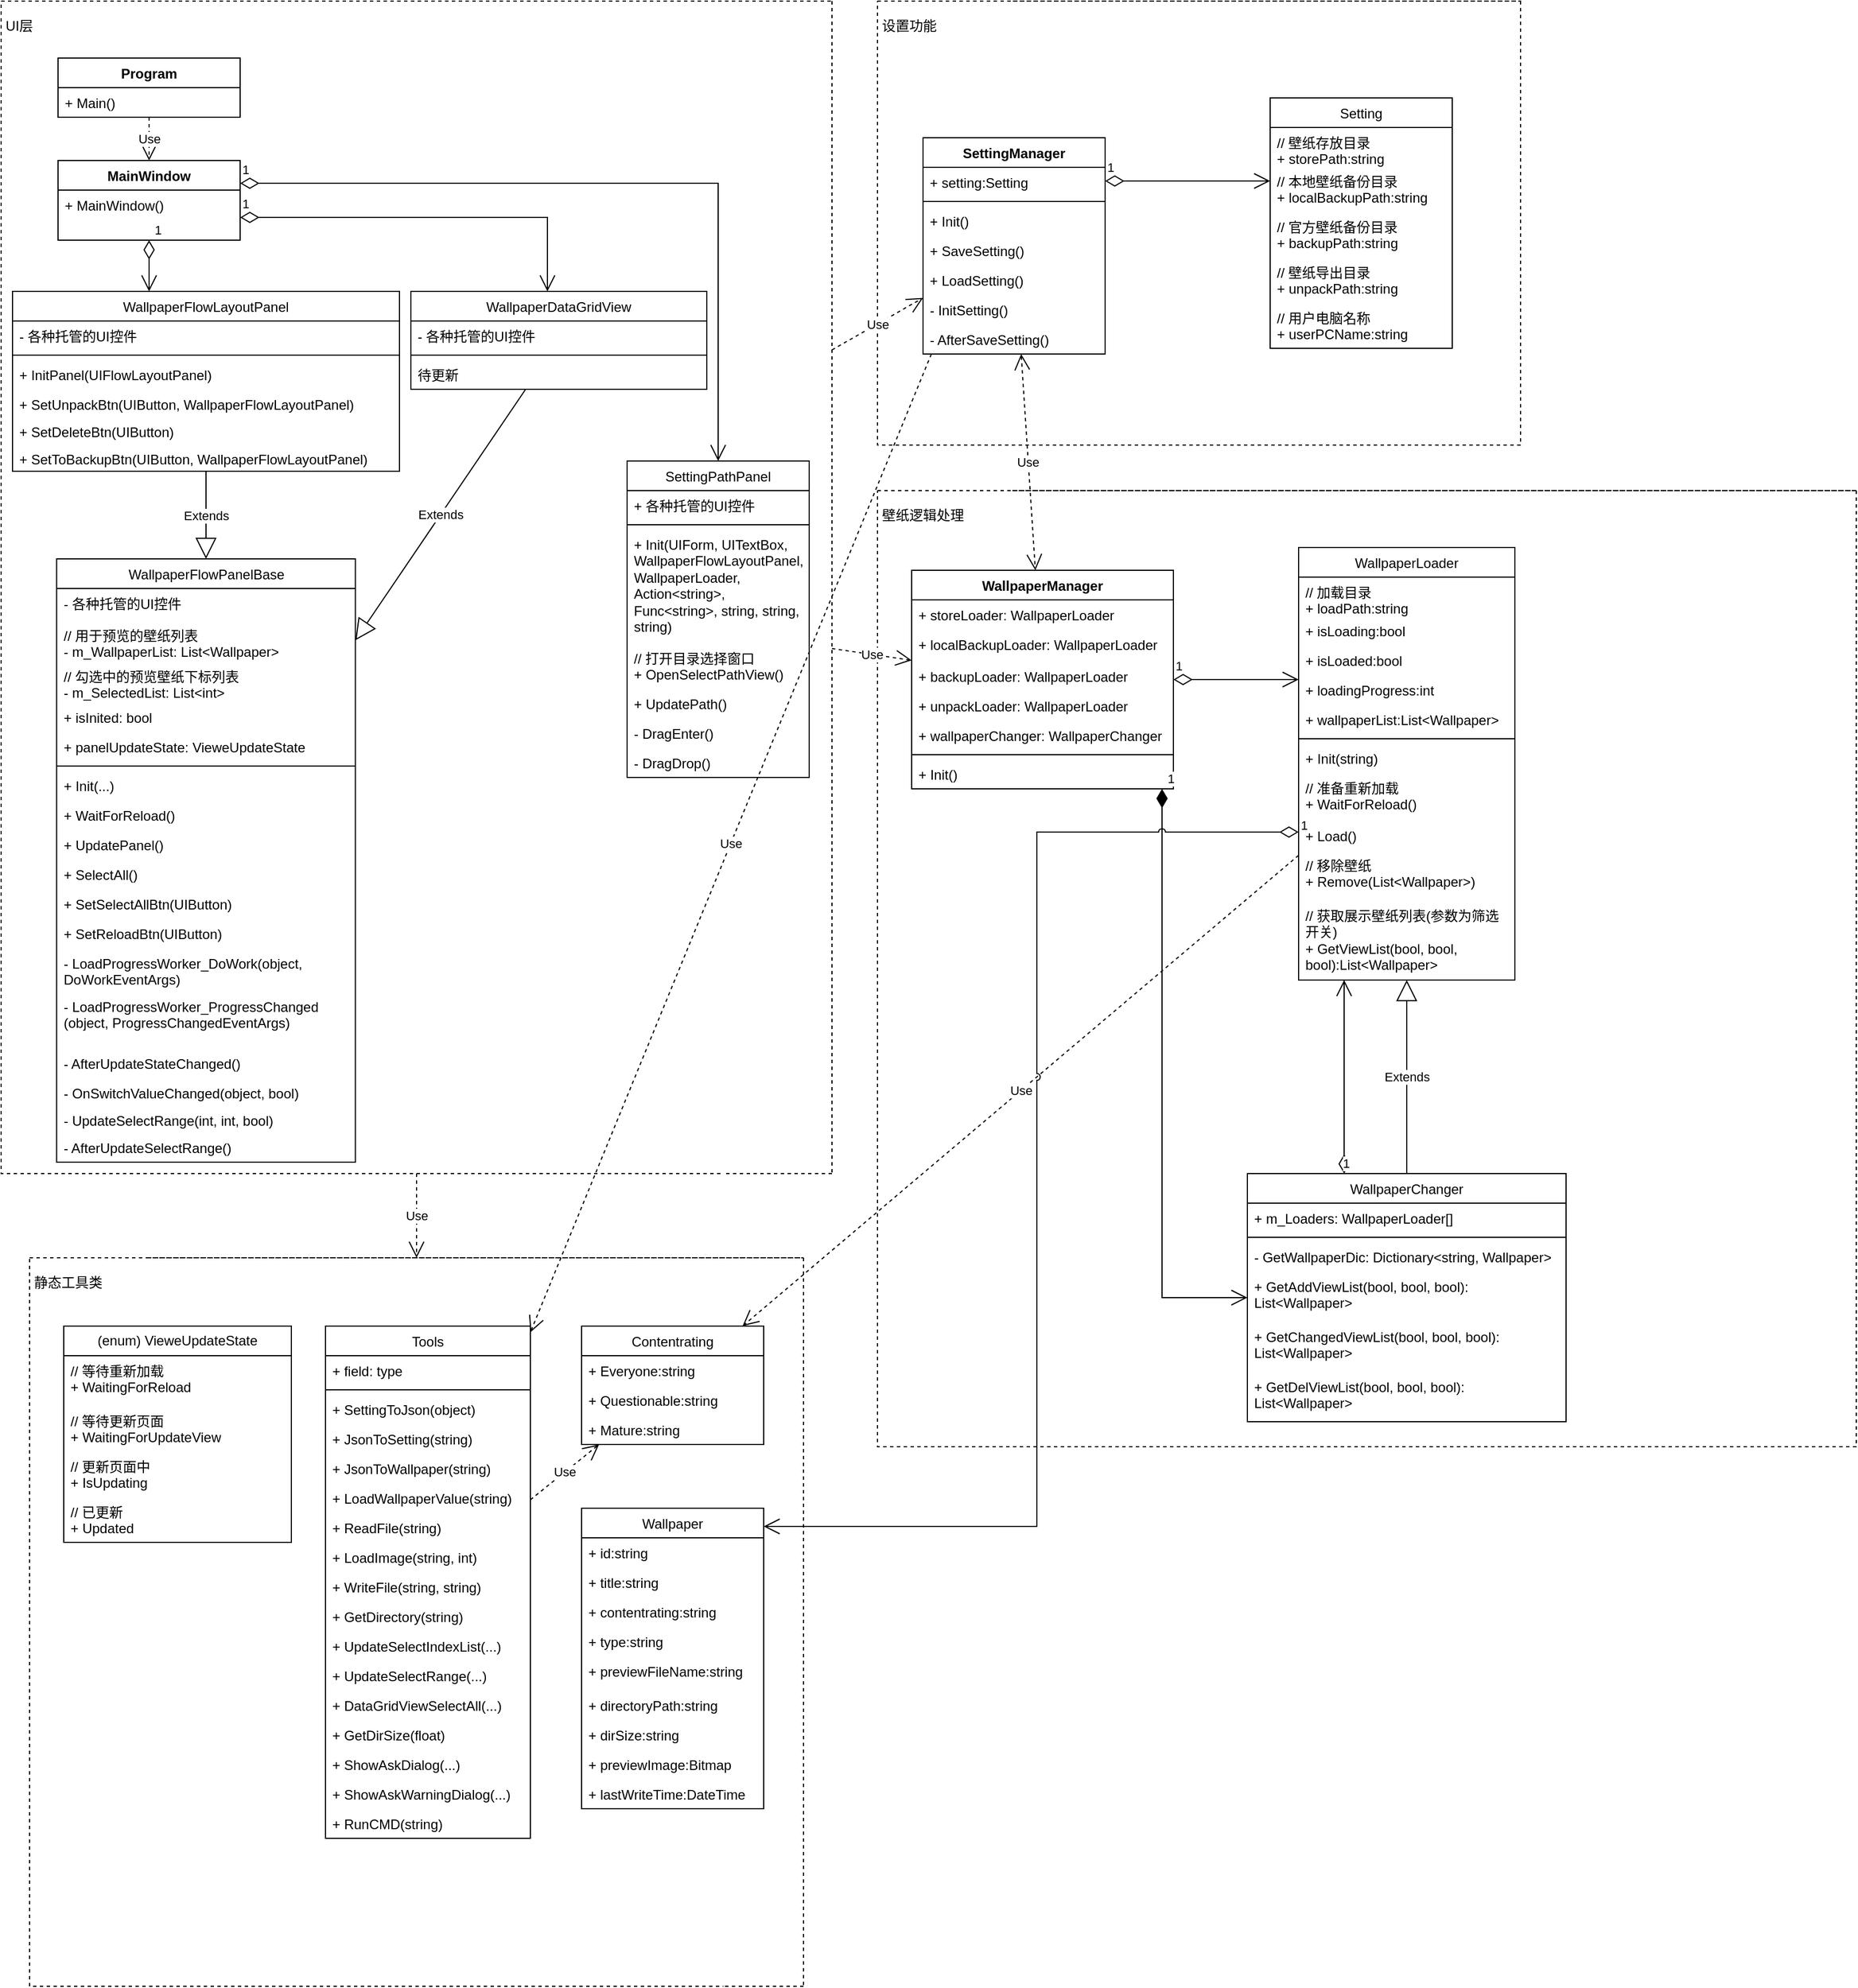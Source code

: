 <mxfile version="23.1.5" type="device">
  <diagram id="C5RBs43oDa-KdzZeNtuy" name="Page-1">
    <mxGraphModel dx="1434" dy="844" grid="1" gridSize="10" guides="1" tooltips="1" connect="1" arrows="1" fold="1" page="1" pageScale="1" pageWidth="827" pageHeight="1169" math="0" shadow="0">
      <root>
        <mxCell id="WIyWlLk6GJQsqaUBKTNV-0" />
        <mxCell id="WIyWlLk6GJQsqaUBKTNV-1" parent="WIyWlLk6GJQsqaUBKTNV-0" />
        <mxCell id="8hWymS6KVQaurY-RgzPZ-32" value="" style="group" parent="WIyWlLk6GJQsqaUBKTNV-1" vertex="1" connectable="0">
          <mxGeometry x="35" y="1114" width="680" height="640" as="geometry" />
        </mxCell>
        <mxCell id="8hWymS6KVQaurY-RgzPZ-31" value="静态工具类" style="verticalAlign=top;align=left;spacingTop=8;spacingLeft=2;spacingRight=12;shape=cube;size=0;direction=south;fontStyle=0;html=1;whiteSpace=wrap;dashed=1;" parent="8hWymS6KVQaurY-RgzPZ-32" vertex="1">
          <mxGeometry width="680" height="640" as="geometry" />
        </mxCell>
        <mxCell id="Bk6qHILm4hEyCHsgAZPW-30" value="&lt;span style=&quot;font-weight: normal;&quot;&gt;Tools&lt;/span&gt;" style="swimlane;fontStyle=1;align=center;verticalAlign=top;childLayout=stackLayout;horizontal=1;startSize=26;horizontalStack=0;resizeParent=1;resizeParentMax=0;resizeLast=0;collapsible=1;marginBottom=0;whiteSpace=wrap;html=1;" parent="8hWymS6KVQaurY-RgzPZ-32" vertex="1">
          <mxGeometry x="260" y="60" width="180" height="450" as="geometry" />
        </mxCell>
        <mxCell id="Bk6qHILm4hEyCHsgAZPW-31" value="+ field: type" style="text;strokeColor=none;fillColor=none;align=left;verticalAlign=top;spacingLeft=4;spacingRight=4;overflow=hidden;rotatable=0;points=[[0,0.5],[1,0.5]];portConstraint=eastwest;whiteSpace=wrap;html=1;" parent="Bk6qHILm4hEyCHsgAZPW-30" vertex="1">
          <mxGeometry y="26" width="180" height="26" as="geometry" />
        </mxCell>
        <mxCell id="Bk6qHILm4hEyCHsgAZPW-32" value="" style="line;strokeWidth=1;fillColor=none;align=left;verticalAlign=middle;spacingTop=-1;spacingLeft=3;spacingRight=3;rotatable=0;labelPosition=right;points=[];portConstraint=eastwest;strokeColor=inherit;" parent="Bk6qHILm4hEyCHsgAZPW-30" vertex="1">
          <mxGeometry y="52" width="180" height="8" as="geometry" />
        </mxCell>
        <mxCell id="Bk6qHILm4hEyCHsgAZPW-33" value="+&amp;nbsp;SettingToJson(object)" style="text;strokeColor=none;fillColor=none;align=left;verticalAlign=top;spacingLeft=4;spacingRight=4;overflow=hidden;rotatable=0;points=[[0,0.5],[1,0.5]];portConstraint=eastwest;whiteSpace=wrap;html=1;" parent="Bk6qHILm4hEyCHsgAZPW-30" vertex="1">
          <mxGeometry y="60" width="180" height="26" as="geometry" />
        </mxCell>
        <mxCell id="8hWymS6KVQaurY-RgzPZ-62" value="+&amp;nbsp;JsonToSetting(string)" style="text;strokeColor=none;fillColor=none;align=left;verticalAlign=top;spacingLeft=4;spacingRight=4;overflow=hidden;rotatable=0;points=[[0,0.5],[1,0.5]];portConstraint=eastwest;whiteSpace=wrap;html=1;" parent="Bk6qHILm4hEyCHsgAZPW-30" vertex="1">
          <mxGeometry y="86" width="180" height="26" as="geometry" />
        </mxCell>
        <mxCell id="8hWymS6KVQaurY-RgzPZ-63" value="+&amp;nbsp;JsonToWallpaper(string)" style="text;strokeColor=none;fillColor=none;align=left;verticalAlign=top;spacingLeft=4;spacingRight=4;overflow=hidden;rotatable=0;points=[[0,0.5],[1,0.5]];portConstraint=eastwest;whiteSpace=wrap;html=1;" parent="Bk6qHILm4hEyCHsgAZPW-30" vertex="1">
          <mxGeometry y="112" width="180" height="26" as="geometry" />
        </mxCell>
        <mxCell id="8hWymS6KVQaurY-RgzPZ-64" value="+&amp;nbsp;LoadWallpaperValue(string)" style="text;strokeColor=none;fillColor=none;align=left;verticalAlign=top;spacingLeft=4;spacingRight=4;overflow=hidden;rotatable=0;points=[[0,0.5],[1,0.5]];portConstraint=eastwest;whiteSpace=wrap;html=1;" parent="Bk6qHILm4hEyCHsgAZPW-30" vertex="1">
          <mxGeometry y="138" width="180" height="26" as="geometry" />
        </mxCell>
        <mxCell id="8hWymS6KVQaurY-RgzPZ-65" value="+&amp;nbsp;ReadFile(string)" style="text;strokeColor=none;fillColor=none;align=left;verticalAlign=top;spacingLeft=4;spacingRight=4;overflow=hidden;rotatable=0;points=[[0,0.5],[1,0.5]];portConstraint=eastwest;whiteSpace=wrap;html=1;" parent="Bk6qHILm4hEyCHsgAZPW-30" vertex="1">
          <mxGeometry y="164" width="180" height="26" as="geometry" />
        </mxCell>
        <mxCell id="8hWymS6KVQaurY-RgzPZ-66" value="+&amp;nbsp;LoadImage(string, int)" style="text;strokeColor=none;fillColor=none;align=left;verticalAlign=top;spacingLeft=4;spacingRight=4;overflow=hidden;rotatable=0;points=[[0,0.5],[1,0.5]];portConstraint=eastwest;whiteSpace=wrap;html=1;" parent="Bk6qHILm4hEyCHsgAZPW-30" vertex="1">
          <mxGeometry y="190" width="180" height="26" as="geometry" />
        </mxCell>
        <mxCell id="8hWymS6KVQaurY-RgzPZ-67" value="+&amp;nbsp;WriteFile(string, string)" style="text;strokeColor=none;fillColor=none;align=left;verticalAlign=top;spacingLeft=4;spacingRight=4;overflow=hidden;rotatable=0;points=[[0,0.5],[1,0.5]];portConstraint=eastwest;whiteSpace=wrap;html=1;" parent="Bk6qHILm4hEyCHsgAZPW-30" vertex="1">
          <mxGeometry y="216" width="180" height="26" as="geometry" />
        </mxCell>
        <mxCell id="8hWymS6KVQaurY-RgzPZ-68" value="+&amp;nbsp;GetDirectory(string)" style="text;strokeColor=none;fillColor=none;align=left;verticalAlign=top;spacingLeft=4;spacingRight=4;overflow=hidden;rotatable=0;points=[[0,0.5],[1,0.5]];portConstraint=eastwest;whiteSpace=wrap;html=1;" parent="Bk6qHILm4hEyCHsgAZPW-30" vertex="1">
          <mxGeometry y="242" width="180" height="26" as="geometry" />
        </mxCell>
        <mxCell id="8hWymS6KVQaurY-RgzPZ-69" value="+&amp;nbsp;UpdateSelectIndexList(...)" style="text;strokeColor=none;fillColor=none;align=left;verticalAlign=top;spacingLeft=4;spacingRight=4;overflow=hidden;rotatable=0;points=[[0,0.5],[1,0.5]];portConstraint=eastwest;whiteSpace=wrap;html=1;" parent="Bk6qHILm4hEyCHsgAZPW-30" vertex="1">
          <mxGeometry y="268" width="180" height="26" as="geometry" />
        </mxCell>
        <mxCell id="8hWymS6KVQaurY-RgzPZ-70" value="+&amp;nbsp;UpdateSelectRange(...)" style="text;strokeColor=none;fillColor=none;align=left;verticalAlign=top;spacingLeft=4;spacingRight=4;overflow=hidden;rotatable=0;points=[[0,0.5],[1,0.5]];portConstraint=eastwest;whiteSpace=wrap;html=1;" parent="Bk6qHILm4hEyCHsgAZPW-30" vertex="1">
          <mxGeometry y="294" width="180" height="26" as="geometry" />
        </mxCell>
        <mxCell id="8hWymS6KVQaurY-RgzPZ-71" value="+&amp;nbsp;DataGridViewSelectAll(...)" style="text;strokeColor=none;fillColor=none;align=left;verticalAlign=top;spacingLeft=4;spacingRight=4;overflow=hidden;rotatable=0;points=[[0,0.5],[1,0.5]];portConstraint=eastwest;whiteSpace=wrap;html=1;" parent="Bk6qHILm4hEyCHsgAZPW-30" vertex="1">
          <mxGeometry y="320" width="180" height="26" as="geometry" />
        </mxCell>
        <mxCell id="8hWymS6KVQaurY-RgzPZ-72" value="+&amp;nbsp;GetDirSize(float)" style="text;strokeColor=none;fillColor=none;align=left;verticalAlign=top;spacingLeft=4;spacingRight=4;overflow=hidden;rotatable=0;points=[[0,0.5],[1,0.5]];portConstraint=eastwest;whiteSpace=wrap;html=1;" parent="Bk6qHILm4hEyCHsgAZPW-30" vertex="1">
          <mxGeometry y="346" width="180" height="26" as="geometry" />
        </mxCell>
        <mxCell id="8hWymS6KVQaurY-RgzPZ-73" value="+&amp;nbsp;ShowAskDialog(...)" style="text;strokeColor=none;fillColor=none;align=left;verticalAlign=top;spacingLeft=4;spacingRight=4;overflow=hidden;rotatable=0;points=[[0,0.5],[1,0.5]];portConstraint=eastwest;whiteSpace=wrap;html=1;" parent="Bk6qHILm4hEyCHsgAZPW-30" vertex="1">
          <mxGeometry y="372" width="180" height="26" as="geometry" />
        </mxCell>
        <mxCell id="8hWymS6KVQaurY-RgzPZ-74" value="+&amp;nbsp;ShowAskWarningDialog(...)" style="text;strokeColor=none;fillColor=none;align=left;verticalAlign=top;spacingLeft=4;spacingRight=4;overflow=hidden;rotatable=0;points=[[0,0.5],[1,0.5]];portConstraint=eastwest;whiteSpace=wrap;html=1;" parent="Bk6qHILm4hEyCHsgAZPW-30" vertex="1">
          <mxGeometry y="398" width="180" height="26" as="geometry" />
        </mxCell>
        <mxCell id="8hWymS6KVQaurY-RgzPZ-75" value="+&amp;nbsp;RunCMD(string)" style="text;strokeColor=none;fillColor=none;align=left;verticalAlign=top;spacingLeft=4;spacingRight=4;overflow=hidden;rotatable=0;points=[[0,0.5],[1,0.5]];portConstraint=eastwest;whiteSpace=wrap;html=1;" parent="Bk6qHILm4hEyCHsgAZPW-30" vertex="1">
          <mxGeometry y="424" width="180" height="26" as="geometry" />
        </mxCell>
        <mxCell id="Bk6qHILm4hEyCHsgAZPW-45" value="&lt;span style=&quot;font-weight: normal;&quot;&gt;Contentrating&lt;/span&gt;" style="swimlane;fontStyle=1;align=center;verticalAlign=top;childLayout=stackLayout;horizontal=1;startSize=26;horizontalStack=0;resizeParent=1;resizeParentMax=0;resizeLast=0;collapsible=1;marginBottom=0;whiteSpace=wrap;html=1;" parent="8hWymS6KVQaurY-RgzPZ-32" vertex="1">
          <mxGeometry x="485" y="60" width="160" height="104" as="geometry" />
        </mxCell>
        <mxCell id="Bk6qHILm4hEyCHsgAZPW-46" value="+&amp;nbsp;Everyone:string" style="text;strokeColor=none;fillColor=none;align=left;verticalAlign=top;spacingLeft=4;spacingRight=4;overflow=hidden;rotatable=0;points=[[0,0.5],[1,0.5]];portConstraint=eastwest;whiteSpace=wrap;html=1;" parent="Bk6qHILm4hEyCHsgAZPW-45" vertex="1">
          <mxGeometry y="26" width="160" height="26" as="geometry" />
        </mxCell>
        <mxCell id="Bk6qHILm4hEyCHsgAZPW-48" value="+&amp;nbsp;Questionable:string" style="text;strokeColor=none;fillColor=none;align=left;verticalAlign=top;spacingLeft=4;spacingRight=4;overflow=hidden;rotatable=0;points=[[0,0.5],[1,0.5]];portConstraint=eastwest;whiteSpace=wrap;html=1;" parent="Bk6qHILm4hEyCHsgAZPW-45" vertex="1">
          <mxGeometry y="52" width="160" height="26" as="geometry" />
        </mxCell>
        <mxCell id="Bk6qHILm4hEyCHsgAZPW-49" value="+&amp;nbsp;Mature:string" style="text;strokeColor=none;fillColor=none;align=left;verticalAlign=top;spacingLeft=4;spacingRight=4;overflow=hidden;rotatable=0;points=[[0,0.5],[1,0.5]];portConstraint=eastwest;whiteSpace=wrap;html=1;" parent="Bk6qHILm4hEyCHsgAZPW-45" vertex="1">
          <mxGeometry y="78" width="160" height="26" as="geometry" />
        </mxCell>
        <mxCell id="8hWymS6KVQaurY-RgzPZ-4" value="Use" style="endArrow=open;endSize=12;dashed=1;html=1;rounded=0;" parent="8hWymS6KVQaurY-RgzPZ-32" source="Bk6qHILm4hEyCHsgAZPW-30" target="Bk6qHILm4hEyCHsgAZPW-45" edge="1">
          <mxGeometry width="160" relative="1" as="geometry">
            <mxPoint x="70" y="30" as="sourcePoint" />
            <mxPoint x="230" y="30" as="targetPoint" />
          </mxGeometry>
        </mxCell>
        <mxCell id="8hWymS6KVQaurY-RgzPZ-40" value="&lt;span style=&quot;border-color: var(--border-color);&quot;&gt;(&lt;/span&gt;&lt;span style=&quot;border-color: var(--border-color); background-color: initial;&quot;&gt;enum)&amp;nbsp;&lt;span style=&quot;background-color: initial; border-color: var(--border-color);&quot;&gt;VieweUpdateState&lt;/span&gt;&lt;br&gt;&lt;/span&gt;" style="swimlane;fontStyle=0;childLayout=stackLayout;horizontal=1;startSize=26;fillColor=none;horizontalStack=0;resizeParent=1;resizeParentMax=0;resizeLast=0;collapsible=1;marginBottom=0;whiteSpace=wrap;html=1;" parent="8hWymS6KVQaurY-RgzPZ-32" vertex="1">
          <mxGeometry x="30" y="60" width="200" height="190" as="geometry" />
        </mxCell>
        <mxCell id="8hWymS6KVQaurY-RgzPZ-41" value="// 等待重新加载&lt;br&gt;+&amp;nbsp;WaitingForReload" style="text;strokeColor=none;fillColor=none;align=left;verticalAlign=top;spacingLeft=4;spacingRight=4;overflow=hidden;rotatable=0;points=[[0,0.5],[1,0.5]];portConstraint=eastwest;whiteSpace=wrap;html=1;" parent="8hWymS6KVQaurY-RgzPZ-40" vertex="1">
          <mxGeometry y="26" width="200" height="44" as="geometry" />
        </mxCell>
        <mxCell id="8hWymS6KVQaurY-RgzPZ-42" value="// 等待更新页面&lt;br&gt;+&amp;nbsp;WaitingForUpdateView" style="text;strokeColor=none;fillColor=none;align=left;verticalAlign=top;spacingLeft=4;spacingRight=4;overflow=hidden;rotatable=0;points=[[0,0.5],[1,0.5]];portConstraint=eastwest;whiteSpace=wrap;html=1;" parent="8hWymS6KVQaurY-RgzPZ-40" vertex="1">
          <mxGeometry y="70" width="200" height="40" as="geometry" />
        </mxCell>
        <mxCell id="8hWymS6KVQaurY-RgzPZ-43" value="// 更新页面中&lt;br&gt;+&amp;nbsp;IsUpdating" style="text;strokeColor=none;fillColor=none;align=left;verticalAlign=top;spacingLeft=4;spacingRight=4;overflow=hidden;rotatable=0;points=[[0,0.5],[1,0.5]];portConstraint=eastwest;whiteSpace=wrap;html=1;" parent="8hWymS6KVQaurY-RgzPZ-40" vertex="1">
          <mxGeometry y="110" width="200" height="40" as="geometry" />
        </mxCell>
        <mxCell id="8hWymS6KVQaurY-RgzPZ-44" value="// 已更新&lt;br&gt;+&amp;nbsp;Updated" style="text;strokeColor=none;fillColor=none;align=left;verticalAlign=top;spacingLeft=4;spacingRight=4;overflow=hidden;rotatable=0;points=[[0,0.5],[1,0.5]];portConstraint=eastwest;whiteSpace=wrap;html=1;" parent="8hWymS6KVQaurY-RgzPZ-40" vertex="1">
          <mxGeometry y="150" width="200" height="40" as="geometry" />
        </mxCell>
        <mxCell id="Bk6qHILm4hEyCHsgAZPW-50" value="&lt;span style=&quot;font-weight: normal;&quot;&gt;Wallpaper&lt;/span&gt;" style="swimlane;fontStyle=1;align=center;verticalAlign=top;childLayout=stackLayout;horizontal=1;startSize=26;horizontalStack=0;resizeParent=1;resizeParentMax=0;resizeLast=0;collapsible=1;marginBottom=0;whiteSpace=wrap;html=1;" parent="8hWymS6KVQaurY-RgzPZ-32" vertex="1">
          <mxGeometry x="485" y="220" width="160" height="264" as="geometry" />
        </mxCell>
        <mxCell id="Bk6qHILm4hEyCHsgAZPW-51" value="+ id:string" style="text;strokeColor=none;fillColor=none;align=left;verticalAlign=top;spacingLeft=4;spacingRight=4;overflow=hidden;rotatable=0;points=[[0,0.5],[1,0.5]];portConstraint=eastwest;whiteSpace=wrap;html=1;" parent="Bk6qHILm4hEyCHsgAZPW-50" vertex="1">
          <mxGeometry y="26" width="160" height="26" as="geometry" />
        </mxCell>
        <mxCell id="Bk6qHILm4hEyCHsgAZPW-54" value="+ title:string" style="text;strokeColor=none;fillColor=none;align=left;verticalAlign=top;spacingLeft=4;spacingRight=4;overflow=hidden;rotatable=0;points=[[0,0.5],[1,0.5]];portConstraint=eastwest;whiteSpace=wrap;html=1;" parent="Bk6qHILm4hEyCHsgAZPW-50" vertex="1">
          <mxGeometry y="52" width="160" height="26" as="geometry" />
        </mxCell>
        <mxCell id="Bk6qHILm4hEyCHsgAZPW-56" value="+ contentrating:string" style="text;strokeColor=none;fillColor=none;align=left;verticalAlign=top;spacingLeft=4;spacingRight=4;overflow=hidden;rotatable=0;points=[[0,0.5],[1,0.5]];portConstraint=eastwest;whiteSpace=wrap;html=1;" parent="Bk6qHILm4hEyCHsgAZPW-50" vertex="1">
          <mxGeometry y="78" width="160" height="26" as="geometry" />
        </mxCell>
        <mxCell id="Bk6qHILm4hEyCHsgAZPW-55" value="+ type:string" style="text;strokeColor=none;fillColor=none;align=left;verticalAlign=top;spacingLeft=4;spacingRight=4;overflow=hidden;rotatable=0;points=[[0,0.5],[1,0.5]];portConstraint=eastwest;whiteSpace=wrap;html=1;" parent="Bk6qHILm4hEyCHsgAZPW-50" vertex="1">
          <mxGeometry y="104" width="160" height="26" as="geometry" />
        </mxCell>
        <mxCell id="Bk6qHILm4hEyCHsgAZPW-59" value="+ previewFileName:string" style="text;strokeColor=none;fillColor=none;align=left;verticalAlign=top;spacingLeft=4;spacingRight=4;overflow=hidden;rotatable=0;points=[[0,0.5],[1,0.5]];portConstraint=eastwest;whiteSpace=wrap;html=1;" parent="Bk6qHILm4hEyCHsgAZPW-50" vertex="1">
          <mxGeometry y="130" width="160" height="30" as="geometry" />
        </mxCell>
        <mxCell id="Bk6qHILm4hEyCHsgAZPW-58" value="+ directoryPath:string" style="text;strokeColor=none;fillColor=none;align=left;verticalAlign=top;spacingLeft=4;spacingRight=4;overflow=hidden;rotatable=0;points=[[0,0.5],[1,0.5]];portConstraint=eastwest;whiteSpace=wrap;html=1;" parent="Bk6qHILm4hEyCHsgAZPW-50" vertex="1">
          <mxGeometry y="160" width="160" height="26" as="geometry" />
        </mxCell>
        <mxCell id="Bk6qHILm4hEyCHsgAZPW-57" value="+ dirSize:string" style="text;strokeColor=none;fillColor=none;align=left;verticalAlign=top;spacingLeft=4;spacingRight=4;overflow=hidden;rotatable=0;points=[[0,0.5],[1,0.5]];portConstraint=eastwest;whiteSpace=wrap;html=1;" parent="Bk6qHILm4hEyCHsgAZPW-50" vertex="1">
          <mxGeometry y="186" width="160" height="26" as="geometry" />
        </mxCell>
        <mxCell id="Bk6qHILm4hEyCHsgAZPW-60" value="+ previewImage:Bitmap" style="text;strokeColor=none;fillColor=none;align=left;verticalAlign=top;spacingLeft=4;spacingRight=4;overflow=hidden;rotatable=0;points=[[0,0.5],[1,0.5]];portConstraint=eastwest;whiteSpace=wrap;html=1;" parent="Bk6qHILm4hEyCHsgAZPW-50" vertex="1">
          <mxGeometry y="212" width="160" height="26" as="geometry" />
        </mxCell>
        <mxCell id="Bk6qHILm4hEyCHsgAZPW-61" value="+ lastWriteTime:DateTime" style="text;strokeColor=none;fillColor=none;align=left;verticalAlign=top;spacingLeft=4;spacingRight=4;overflow=hidden;rotatable=0;points=[[0,0.5],[1,0.5]];portConstraint=eastwest;whiteSpace=wrap;html=1;" parent="Bk6qHILm4hEyCHsgAZPW-50" vertex="1">
          <mxGeometry y="238" width="160" height="26" as="geometry" />
        </mxCell>
        <mxCell id="8hWymS6KVQaurY-RgzPZ-30" value="" style="group" parent="WIyWlLk6GJQsqaUBKTNV-1" vertex="1" connectable="0">
          <mxGeometry x="780" y="440" width="860" height="840" as="geometry" />
        </mxCell>
        <mxCell id="8hWymS6KVQaurY-RgzPZ-29" value="壁纸逻辑处理" style="verticalAlign=top;align=left;spacingTop=8;spacingLeft=2;spacingRight=12;shape=cube;size=0;direction=south;fontStyle=0;html=1;whiteSpace=wrap;dashed=1;" parent="8hWymS6KVQaurY-RgzPZ-30" vertex="1">
          <mxGeometry width="860" height="840" as="geometry" />
        </mxCell>
        <object label="WallpaperManager" Init="" id="zkfFHV4jXpPFQw0GAbJ--6">
          <mxCell style="swimlane;fontStyle=1;align=center;verticalAlign=top;childLayout=stackLayout;horizontal=1;startSize=26;horizontalStack=0;resizeParent=1;resizeLast=0;collapsible=1;marginBottom=0;rounded=0;shadow=0;strokeWidth=1;" parent="8hWymS6KVQaurY-RgzPZ-30" vertex="1">
            <mxGeometry x="30" y="70" width="230" height="192" as="geometry">
              <mxRectangle x="130" y="380" width="160" height="26" as="alternateBounds" />
            </mxGeometry>
          </mxCell>
        </object>
        <mxCell id="8hWymS6KVQaurY-RgzPZ-6" value="+ storeLoader: WallpaperLoader" style="text;strokeColor=none;fillColor=none;align=left;verticalAlign=top;spacingLeft=4;spacingRight=4;overflow=hidden;rotatable=0;points=[[0,0.5],[1,0.5]];portConstraint=eastwest;whiteSpace=wrap;html=1;" parent="zkfFHV4jXpPFQw0GAbJ--6" vertex="1">
          <mxGeometry y="26" width="230" height="26" as="geometry" />
        </mxCell>
        <mxCell id="8hWymS6KVQaurY-RgzPZ-7" value="+ localBackupLoader: WallpaperLoader" style="text;strokeColor=none;fillColor=none;align=left;verticalAlign=top;spacingLeft=4;spacingRight=4;overflow=hidden;rotatable=0;points=[[0,0.5],[1,0.5]];portConstraint=eastwest;whiteSpace=wrap;html=1;" parent="zkfFHV4jXpPFQw0GAbJ--6" vertex="1">
          <mxGeometry y="52" width="230" height="28" as="geometry" />
        </mxCell>
        <mxCell id="8hWymS6KVQaurY-RgzPZ-8" value="+ backupLoader: WallpaperLoader" style="text;strokeColor=none;fillColor=none;align=left;verticalAlign=top;spacingLeft=4;spacingRight=4;overflow=hidden;rotatable=0;points=[[0,0.5],[1,0.5]];portConstraint=eastwest;whiteSpace=wrap;html=1;" parent="zkfFHV4jXpPFQw0GAbJ--6" vertex="1">
          <mxGeometry y="80" width="230" height="26" as="geometry" />
        </mxCell>
        <mxCell id="8hWymS6KVQaurY-RgzPZ-9" value="+ unpackLoader: WallpaperLoader" style="text;strokeColor=none;fillColor=none;align=left;verticalAlign=top;spacingLeft=4;spacingRight=4;overflow=hidden;rotatable=0;points=[[0,0.5],[1,0.5]];portConstraint=eastwest;whiteSpace=wrap;html=1;" parent="zkfFHV4jXpPFQw0GAbJ--6" vertex="1">
          <mxGeometry y="106" width="230" height="26" as="geometry" />
        </mxCell>
        <mxCell id="8hWymS6KVQaurY-RgzPZ-10" value="+ wallpaperChanger: WallpaperChanger" style="text;strokeColor=none;fillColor=none;align=left;verticalAlign=top;spacingLeft=4;spacingRight=4;overflow=hidden;rotatable=0;points=[[0,0.5],[1,0.5]];portConstraint=eastwest;whiteSpace=wrap;html=1;" parent="zkfFHV4jXpPFQw0GAbJ--6" vertex="1">
          <mxGeometry y="132" width="230" height="26" as="geometry" />
        </mxCell>
        <mxCell id="zkfFHV4jXpPFQw0GAbJ--9" value="" style="line;html=1;strokeWidth=1;align=left;verticalAlign=middle;spacingTop=-1;spacingLeft=3;spacingRight=3;rotatable=0;labelPosition=right;points=[];portConstraint=eastwest;" parent="zkfFHV4jXpPFQw0GAbJ--6" vertex="1">
          <mxGeometry y="158" width="230" height="8" as="geometry" />
        </mxCell>
        <mxCell id="Bk6qHILm4hEyCHsgAZPW-12" value="+ Init()" style="text;strokeColor=none;fillColor=none;align=left;verticalAlign=top;spacingLeft=4;spacingRight=4;overflow=hidden;rotatable=0;points=[[0,0.5],[1,0.5]];portConstraint=eastwest;whiteSpace=wrap;html=1;" parent="zkfFHV4jXpPFQw0GAbJ--6" vertex="1">
          <mxGeometry y="166" width="230" height="26" as="geometry" />
        </mxCell>
        <mxCell id="Bk6qHILm4hEyCHsgAZPW-62" value="&lt;span style=&quot;font-weight: normal;&quot;&gt;WallpaperLoader&lt;/span&gt;" style="swimlane;fontStyle=1;align=center;verticalAlign=top;childLayout=stackLayout;horizontal=1;startSize=26;horizontalStack=0;resizeParent=1;resizeParentMax=0;resizeLast=0;collapsible=1;marginBottom=0;whiteSpace=wrap;html=1;" parent="8hWymS6KVQaurY-RgzPZ-30" vertex="1">
          <mxGeometry x="370" y="50" width="190" height="380" as="geometry">
            <mxRectangle x="530" y="226" width="140" height="30" as="alternateBounds" />
          </mxGeometry>
        </mxCell>
        <mxCell id="Bk6qHILm4hEyCHsgAZPW-74" value="// 加载目录&lt;br&gt;+ loadPath:string" style="text;strokeColor=none;fillColor=none;align=left;verticalAlign=top;spacingLeft=4;spacingRight=4;overflow=hidden;rotatable=0;points=[[0,0.5],[1,0.5]];portConstraint=eastwest;whiteSpace=wrap;html=1;" parent="Bk6qHILm4hEyCHsgAZPW-62" vertex="1">
          <mxGeometry y="26" width="190" height="34" as="geometry" />
        </mxCell>
        <mxCell id="Bk6qHILm4hEyCHsgAZPW-82" value="+&amp;nbsp;isLoading:bool" style="text;strokeColor=none;fillColor=none;align=left;verticalAlign=top;spacingLeft=4;spacingRight=4;overflow=hidden;rotatable=0;points=[[0,0.5],[1,0.5]];portConstraint=eastwest;whiteSpace=wrap;html=1;" parent="Bk6qHILm4hEyCHsgAZPW-62" vertex="1">
          <mxGeometry y="60" width="190" height="26" as="geometry" />
        </mxCell>
        <mxCell id="Bk6qHILm4hEyCHsgAZPW-83" value="+&amp;nbsp;isLoaded:bool" style="text;strokeColor=none;fillColor=none;align=left;verticalAlign=top;spacingLeft=4;spacingRight=4;overflow=hidden;rotatable=0;points=[[0,0.5],[1,0.5]];portConstraint=eastwest;whiteSpace=wrap;html=1;" parent="Bk6qHILm4hEyCHsgAZPW-62" vertex="1">
          <mxGeometry y="86" width="190" height="26" as="geometry" />
        </mxCell>
        <mxCell id="Bk6qHILm4hEyCHsgAZPW-84" value="+&amp;nbsp;loadingProgress:int" style="text;strokeColor=none;fillColor=none;align=left;verticalAlign=top;spacingLeft=4;spacingRight=4;overflow=hidden;rotatable=0;points=[[0,0.5],[1,0.5]];portConstraint=eastwest;whiteSpace=wrap;html=1;" parent="Bk6qHILm4hEyCHsgAZPW-62" vertex="1">
          <mxGeometry y="112" width="190" height="26" as="geometry" />
        </mxCell>
        <mxCell id="Bk6qHILm4hEyCHsgAZPW-85" value="+&amp;nbsp;wallpaperList:List&amp;lt;Wallpaper&amp;gt;" style="text;strokeColor=none;fillColor=none;align=left;verticalAlign=top;spacingLeft=4;spacingRight=4;overflow=hidden;rotatable=0;points=[[0,0.5],[1,0.5]];portConstraint=eastwest;whiteSpace=wrap;html=1;" parent="Bk6qHILm4hEyCHsgAZPW-62" vertex="1">
          <mxGeometry y="138" width="190" height="26" as="geometry" />
        </mxCell>
        <mxCell id="Bk6qHILm4hEyCHsgAZPW-64" value="" style="line;strokeWidth=1;fillColor=none;align=left;verticalAlign=middle;spacingTop=-1;spacingLeft=3;spacingRight=3;rotatable=0;labelPosition=right;points=[];portConstraint=eastwest;strokeColor=inherit;" parent="Bk6qHILm4hEyCHsgAZPW-62" vertex="1">
          <mxGeometry y="164" width="190" height="8" as="geometry" />
        </mxCell>
        <mxCell id="Bk6qHILm4hEyCHsgAZPW-65" value="+ Init(string)" style="text;strokeColor=none;fillColor=none;align=left;verticalAlign=top;spacingLeft=4;spacingRight=4;overflow=hidden;rotatable=0;points=[[0,0.5],[1,0.5]];portConstraint=eastwest;whiteSpace=wrap;html=1;" parent="Bk6qHILm4hEyCHsgAZPW-62" vertex="1">
          <mxGeometry y="172" width="190" height="26" as="geometry" />
        </mxCell>
        <mxCell id="Bk6qHILm4hEyCHsgAZPW-87" value="// 准备重新加载&lt;br&gt;+&amp;nbsp;WaitForReload()" style="text;strokeColor=none;fillColor=none;align=left;verticalAlign=top;spacingLeft=4;spacingRight=4;overflow=hidden;rotatable=0;points=[[0,0.5],[1,0.5]];portConstraint=eastwest;whiteSpace=wrap;html=1;" parent="Bk6qHILm4hEyCHsgAZPW-62" vertex="1">
          <mxGeometry y="198" width="190" height="42" as="geometry" />
        </mxCell>
        <mxCell id="Bk6qHILm4hEyCHsgAZPW-88" value="+ Load()" style="text;strokeColor=none;fillColor=none;align=left;verticalAlign=top;spacingLeft=4;spacingRight=4;overflow=hidden;rotatable=0;points=[[0,0.5],[1,0.5]];portConstraint=eastwest;whiteSpace=wrap;html=1;" parent="Bk6qHILm4hEyCHsgAZPW-62" vertex="1">
          <mxGeometry y="240" width="190" height="26" as="geometry" />
        </mxCell>
        <mxCell id="Bk6qHILm4hEyCHsgAZPW-89" value="// 移除壁纸&lt;br&gt;+ Remove(List&amp;lt;Wallpaper&amp;gt;)" style="text;strokeColor=none;fillColor=none;align=left;verticalAlign=top;spacingLeft=4;spacingRight=4;overflow=hidden;rotatable=0;points=[[0,0.5],[1,0.5]];portConstraint=eastwest;whiteSpace=wrap;html=1;" parent="Bk6qHILm4hEyCHsgAZPW-62" vertex="1">
          <mxGeometry y="266" width="190" height="44" as="geometry" />
        </mxCell>
        <mxCell id="Bk6qHILm4hEyCHsgAZPW-90" value="// 获取展示壁纸列表(参数为筛选开关)&lt;br&gt;+ GetViewList(bool, bool, bool):List&amp;lt;Wallpaper&amp;gt;" style="text;strokeColor=none;fillColor=none;align=left;verticalAlign=top;spacingLeft=4;spacingRight=4;overflow=hidden;rotatable=0;points=[[0,0.5],[1,0.5]];portConstraint=eastwest;whiteSpace=wrap;html=1;" parent="Bk6qHILm4hEyCHsgAZPW-62" vertex="1">
          <mxGeometry y="310" width="190" height="70" as="geometry" />
        </mxCell>
        <mxCell id="Bk6qHILm4hEyCHsgAZPW-66" value="1" style="endArrow=open;html=1;endSize=12;startArrow=diamondThin;startSize=14;startFill=0;edgeStyle=orthogonalEdgeStyle;align=left;verticalAlign=bottom;rounded=0;" parent="8hWymS6KVQaurY-RgzPZ-30" source="zkfFHV4jXpPFQw0GAbJ--6" target="Bk6qHILm4hEyCHsgAZPW-62" edge="1">
          <mxGeometry x="-1" y="3" relative="1" as="geometry">
            <mxPoint x="630" y="120" as="sourcePoint" />
            <mxPoint x="790" y="120" as="targetPoint" />
            <Array as="points">
              <mxPoint x="220" y="240" />
            </Array>
          </mxGeometry>
        </mxCell>
        <mxCell id="Bk6qHILm4hEyCHsgAZPW-67" value="&lt;span style=&quot;font-weight: normal;&quot;&gt;WallpaperChanger&lt;/span&gt;" style="swimlane;fontStyle=1;align=center;verticalAlign=top;childLayout=stackLayout;horizontal=1;startSize=26;horizontalStack=0;resizeParent=1;resizeParentMax=0;resizeLast=0;collapsible=1;marginBottom=0;whiteSpace=wrap;html=1;" parent="8hWymS6KVQaurY-RgzPZ-30" vertex="1">
          <mxGeometry x="325" y="600" width="280" height="218" as="geometry">
            <mxRectangle x="530" y="390" width="150" height="30" as="alternateBounds" />
          </mxGeometry>
        </mxCell>
        <mxCell id="Bk6qHILm4hEyCHsgAZPW-68" value="+ m_Loaders: WallpaperLoader[]" style="text;strokeColor=none;fillColor=none;align=left;verticalAlign=top;spacingLeft=4;spacingRight=4;overflow=hidden;rotatable=0;points=[[0,0.5],[1,0.5]];portConstraint=eastwest;whiteSpace=wrap;html=1;" parent="Bk6qHILm4hEyCHsgAZPW-67" vertex="1">
          <mxGeometry y="26" width="280" height="26" as="geometry" />
        </mxCell>
        <mxCell id="Bk6qHILm4hEyCHsgAZPW-69" value="" style="line;strokeWidth=1;fillColor=none;align=left;verticalAlign=middle;spacingTop=-1;spacingLeft=3;spacingRight=3;rotatable=0;labelPosition=right;points=[];portConstraint=eastwest;strokeColor=inherit;" parent="Bk6qHILm4hEyCHsgAZPW-67" vertex="1">
          <mxGeometry y="52" width="280" height="8" as="geometry" />
        </mxCell>
        <mxCell id="Bk6qHILm4hEyCHsgAZPW-70" value="- GetWallpaperDic: Dictionary&amp;lt;string, Wallpaper&amp;gt;" style="text;strokeColor=none;fillColor=none;align=left;verticalAlign=top;spacingLeft=4;spacingRight=4;overflow=hidden;rotatable=0;points=[[0,0.5],[1,0.5]];portConstraint=eastwest;whiteSpace=wrap;html=1;" parent="Bk6qHILm4hEyCHsgAZPW-67" vertex="1">
          <mxGeometry y="60" width="280" height="26" as="geometry" />
        </mxCell>
        <mxCell id="8hWymS6KVQaurY-RgzPZ-1" value="+ GetAddViewList(bool, bool, bool): List&amp;lt;Wallpaper&amp;gt;" style="text;strokeColor=none;fillColor=none;align=left;verticalAlign=top;spacingLeft=4;spacingRight=4;overflow=hidden;rotatable=0;points=[[0,0.5],[1,0.5]];portConstraint=eastwest;whiteSpace=wrap;html=1;" parent="Bk6qHILm4hEyCHsgAZPW-67" vertex="1">
          <mxGeometry y="86" width="280" height="44" as="geometry" />
        </mxCell>
        <mxCell id="8hWymS6KVQaurY-RgzPZ-2" value="+ GetChangedViewList(bool, bool, bool): List&amp;lt;Wallpaper&amp;gt;" style="text;strokeColor=none;fillColor=none;align=left;verticalAlign=top;spacingLeft=4;spacingRight=4;overflow=hidden;rotatable=0;points=[[0,0.5],[1,0.5]];portConstraint=eastwest;whiteSpace=wrap;html=1;" parent="Bk6qHILm4hEyCHsgAZPW-67" vertex="1">
          <mxGeometry y="130" width="280" height="44" as="geometry" />
        </mxCell>
        <mxCell id="8hWymS6KVQaurY-RgzPZ-3" value="+ GetDelViewList(bool, bool, bool): List&amp;lt;Wallpaper&amp;gt;" style="text;strokeColor=none;fillColor=none;align=left;verticalAlign=top;spacingLeft=4;spacingRight=4;overflow=hidden;rotatable=0;points=[[0,0.5],[1,0.5]];portConstraint=eastwest;whiteSpace=wrap;html=1;" parent="Bk6qHILm4hEyCHsgAZPW-67" vertex="1">
          <mxGeometry y="174" width="280" height="44" as="geometry" />
        </mxCell>
        <mxCell id="Bk6qHILm4hEyCHsgAZPW-71" value="Extends" style="endArrow=block;endSize=16;endFill=0;html=1;rounded=0;" parent="8hWymS6KVQaurY-RgzPZ-30" source="Bk6qHILm4hEyCHsgAZPW-67" target="Bk6qHILm4hEyCHsgAZPW-62" edge="1">
          <mxGeometry width="160" relative="1" as="geometry">
            <mxPoint x="550" y="150" as="sourcePoint" />
            <mxPoint x="710" y="150" as="targetPoint" />
            <Array as="points" />
          </mxGeometry>
        </mxCell>
        <mxCell id="Bk6qHILm4hEyCHsgAZPW-91" value="1" style="endArrow=open;html=1;endSize=12;startArrow=diamondThin;startSize=14;startFill=0;edgeStyle=orthogonalEdgeStyle;align=left;verticalAlign=bottom;rounded=0;" parent="8hWymS6KVQaurY-RgzPZ-30" source="Bk6qHILm4hEyCHsgAZPW-67" target="Bk6qHILm4hEyCHsgAZPW-62" edge="1">
          <mxGeometry x="-1" y="3" relative="1" as="geometry">
            <mxPoint x="700" y="-59" as="sourcePoint" />
            <mxPoint x="801" y="-59" as="targetPoint" />
            <Array as="points">
              <mxPoint x="410" y="540" />
              <mxPoint x="410" y="540" />
            </Array>
          </mxGeometry>
        </mxCell>
        <mxCell id="8hWymS6KVQaurY-RgzPZ-60" value="1" style="endArrow=open;html=1;endSize=12;startArrow=diamondThin;startSize=14;startFill=1;edgeStyle=orthogonalEdgeStyle;align=left;verticalAlign=bottom;rounded=0;jumpStyle=none;" parent="8hWymS6KVQaurY-RgzPZ-30" source="zkfFHV4jXpPFQw0GAbJ--6" target="Bk6qHILm4hEyCHsgAZPW-67" edge="1">
          <mxGeometry x="-1" y="3" relative="1" as="geometry">
            <mxPoint x="150" y="540" as="sourcePoint" />
            <mxPoint x="310" y="540" as="targetPoint" />
            <Array as="points">
              <mxPoint x="250" y="709" />
            </Array>
          </mxGeometry>
        </mxCell>
        <mxCell id="8hWymS6KVQaurY-RgzPZ-13" value="" style="group" parent="WIyWlLk6GJQsqaUBKTNV-1" vertex="1" connectable="0">
          <mxGeometry x="780" y="10" width="565" height="390" as="geometry" />
        </mxCell>
        <mxCell id="8hWymS6KVQaurY-RgzPZ-12" value="设置功能" style="verticalAlign=top;align=left;spacingTop=8;spacingLeft=2;spacingRight=12;shape=cube;size=0;direction=south;fontStyle=0;html=1;whiteSpace=wrap;dashed=1;" parent="8hWymS6KVQaurY-RgzPZ-13" vertex="1">
          <mxGeometry width="565" height="390" as="geometry" />
        </mxCell>
        <mxCell id="zkfFHV4jXpPFQw0GAbJ--13" value="SettingManager" style="swimlane;fontStyle=1;align=center;verticalAlign=top;childLayout=stackLayout;horizontal=1;startSize=26;horizontalStack=0;resizeParent=1;resizeLast=0;collapsible=1;marginBottom=0;rounded=0;shadow=0;strokeWidth=1;movable=1;resizable=1;rotatable=1;deletable=1;editable=1;locked=0;connectable=1;" parent="8hWymS6KVQaurY-RgzPZ-13" vertex="1">
          <mxGeometry x="40" y="120" width="160" height="190" as="geometry">
            <mxRectangle x="340" y="380" width="170" height="26" as="alternateBounds" />
          </mxGeometry>
        </mxCell>
        <mxCell id="Bk6qHILm4hEyCHsgAZPW-75" value="+ setting:Setting" style="text;strokeColor=none;fillColor=none;align=left;verticalAlign=top;spacingLeft=4;spacingRight=4;overflow=hidden;rotatable=0;points=[[0,0.5],[1,0.5]];portConstraint=eastwest;whiteSpace=wrap;html=1;" parent="zkfFHV4jXpPFQw0GAbJ--13" vertex="1">
          <mxGeometry y="26" width="160" height="26" as="geometry" />
        </mxCell>
        <mxCell id="zkfFHV4jXpPFQw0GAbJ--15" value="" style="line;html=1;strokeWidth=1;align=left;verticalAlign=middle;spacingTop=-1;spacingLeft=3;spacingRight=3;rotatable=0;labelPosition=right;points=[];portConstraint=eastwest;" parent="zkfFHV4jXpPFQw0GAbJ--13" vertex="1">
          <mxGeometry y="52" width="160" height="8" as="geometry" />
        </mxCell>
        <mxCell id="Bk6qHILm4hEyCHsgAZPW-13" value="+ Init()" style="text;strokeColor=none;fillColor=none;align=left;verticalAlign=top;spacingLeft=4;spacingRight=4;overflow=hidden;rotatable=0;points=[[0,0.5],[1,0.5]];portConstraint=eastwest;whiteSpace=wrap;html=1;" parent="zkfFHV4jXpPFQw0GAbJ--13" vertex="1">
          <mxGeometry y="60" width="160" height="26" as="geometry" />
        </mxCell>
        <mxCell id="Bk6qHILm4hEyCHsgAZPW-76" value="+ SaveSetting()" style="text;strokeColor=none;fillColor=none;align=left;verticalAlign=top;spacingLeft=4;spacingRight=4;overflow=hidden;rotatable=0;points=[[0,0.5],[1,0.5]];portConstraint=eastwest;whiteSpace=wrap;html=1;" parent="zkfFHV4jXpPFQw0GAbJ--13" vertex="1">
          <mxGeometry y="86" width="160" height="26" as="geometry" />
        </mxCell>
        <mxCell id="Bk6qHILm4hEyCHsgAZPW-77" value="+ LoadSetting()" style="text;strokeColor=none;fillColor=none;align=left;verticalAlign=top;spacingLeft=4;spacingRight=4;overflow=hidden;rotatable=0;points=[[0,0.5],[1,0.5]];portConstraint=eastwest;whiteSpace=wrap;html=1;" parent="zkfFHV4jXpPFQw0GAbJ--13" vertex="1">
          <mxGeometry y="112" width="160" height="26" as="geometry" />
        </mxCell>
        <mxCell id="Bk6qHILm4hEyCHsgAZPW-78" value="- InitSetting()" style="text;strokeColor=none;fillColor=none;align=left;verticalAlign=top;spacingLeft=4;spacingRight=4;overflow=hidden;rotatable=0;points=[[0,0.5],[1,0.5]];portConstraint=eastwest;whiteSpace=wrap;html=1;" parent="zkfFHV4jXpPFQw0GAbJ--13" vertex="1">
          <mxGeometry y="138" width="160" height="26" as="geometry" />
        </mxCell>
        <mxCell id="Bk6qHILm4hEyCHsgAZPW-79" value="- AfterSaveSetting()" style="text;strokeColor=none;fillColor=none;align=left;verticalAlign=top;spacingLeft=4;spacingRight=4;overflow=hidden;rotatable=0;points=[[0,0.5],[1,0.5]];portConstraint=eastwest;whiteSpace=wrap;html=1;" parent="zkfFHV4jXpPFQw0GAbJ--13" vertex="1">
          <mxGeometry y="164" width="160" height="26" as="geometry" />
        </mxCell>
        <mxCell id="Bk6qHILm4hEyCHsgAZPW-34" value="Setting" style="swimlane;fontStyle=0;align=center;verticalAlign=top;childLayout=stackLayout;horizontal=1;startSize=26;horizontalStack=0;resizeParent=1;resizeLast=0;collapsible=1;marginBottom=0;rounded=0;shadow=0;strokeWidth=1;" parent="8hWymS6KVQaurY-RgzPZ-13" vertex="1">
          <mxGeometry x="345" y="85" width="160" height="220" as="geometry">
            <mxRectangle x="340" y="380" width="170" height="26" as="alternateBounds" />
          </mxGeometry>
        </mxCell>
        <mxCell id="Bk6qHILm4hEyCHsgAZPW-38" value="// 壁纸存放目录&lt;br&gt;+ storePath:string" style="text;strokeColor=none;fillColor=none;align=left;verticalAlign=top;spacingLeft=4;spacingRight=4;overflow=hidden;rotatable=0;points=[[0,0.5],[1,0.5]];portConstraint=eastwest;whiteSpace=wrap;html=1;" parent="Bk6qHILm4hEyCHsgAZPW-34" vertex="1">
          <mxGeometry y="26" width="160" height="34" as="geometry" />
        </mxCell>
        <mxCell id="Bk6qHILm4hEyCHsgAZPW-40" value="// 本地壁纸备份目录&lt;br&gt;+ localBackupPath:string" style="text;strokeColor=none;fillColor=none;align=left;verticalAlign=top;spacingLeft=4;spacingRight=4;overflow=hidden;rotatable=0;points=[[0,0.5],[1,0.5]];portConstraint=eastwest;whiteSpace=wrap;html=1;" parent="Bk6qHILm4hEyCHsgAZPW-34" vertex="1">
          <mxGeometry y="60" width="160" height="40" as="geometry" />
        </mxCell>
        <mxCell id="Bk6qHILm4hEyCHsgAZPW-41" value="// 官方壁纸备份目录&lt;br&gt;+ backupPath:string" style="text;strokeColor=none;fillColor=none;align=left;verticalAlign=top;spacingLeft=4;spacingRight=4;overflow=hidden;rotatable=0;points=[[0,0.5],[1,0.5]];portConstraint=eastwest;whiteSpace=wrap;html=1;" parent="Bk6qHILm4hEyCHsgAZPW-34" vertex="1">
          <mxGeometry y="100" width="160" height="40" as="geometry" />
        </mxCell>
        <mxCell id="Bk6qHILm4hEyCHsgAZPW-42" value="// 壁纸导出目录&lt;br&gt;+ unpackPath:string" style="text;strokeColor=none;fillColor=none;align=left;verticalAlign=top;spacingLeft=4;spacingRight=4;overflow=hidden;rotatable=0;points=[[0,0.5],[1,0.5]];portConstraint=eastwest;whiteSpace=wrap;html=1;" parent="Bk6qHILm4hEyCHsgAZPW-34" vertex="1">
          <mxGeometry y="140" width="160" height="40" as="geometry" />
        </mxCell>
        <mxCell id="Bk6qHILm4hEyCHsgAZPW-43" value="// 用户电脑名称&lt;br&gt;+ userPCName:string" style="text;strokeColor=none;fillColor=none;align=left;verticalAlign=top;spacingLeft=4;spacingRight=4;overflow=hidden;rotatable=0;points=[[0,0.5],[1,0.5]];portConstraint=eastwest;whiteSpace=wrap;html=1;" parent="Bk6qHILm4hEyCHsgAZPW-34" vertex="1">
          <mxGeometry y="180" width="160" height="40" as="geometry" />
        </mxCell>
        <mxCell id="Bk6qHILm4hEyCHsgAZPW-44" value="1" style="endArrow=open;html=1;endSize=12;startArrow=diamondThin;startSize=14;startFill=0;edgeStyle=orthogonalEdgeStyle;align=left;verticalAlign=bottom;rounded=0;" parent="8hWymS6KVQaurY-RgzPZ-13" source="Bk6qHILm4hEyCHsgAZPW-75" target="Bk6qHILm4hEyCHsgAZPW-34" edge="1">
          <mxGeometry x="-1" y="3" relative="1" as="geometry">
            <mxPoint x="161" y="734" as="sourcePoint" />
            <mxPoint x="321" y="734" as="targetPoint" />
            <Array as="points">
              <mxPoint x="240" y="158" />
              <mxPoint x="240" y="158" />
            </Array>
          </mxGeometry>
        </mxCell>
        <mxCell id="8hWymS6KVQaurY-RgzPZ-15" value="" style="group" parent="WIyWlLk6GJQsqaUBKTNV-1" vertex="1" connectable="0">
          <mxGeometry x="10" y="10" width="730" height="1030" as="geometry" />
        </mxCell>
        <mxCell id="8hWymS6KVQaurY-RgzPZ-14" value="UI层" style="verticalAlign=top;align=left;spacingTop=8;spacingLeft=2;spacingRight=12;shape=cube;size=0;direction=south;fontStyle=0;html=1;whiteSpace=wrap;dashed=1;" parent="8hWymS6KVQaurY-RgzPZ-15" vertex="1">
          <mxGeometry width="730" height="1030" as="geometry" />
        </mxCell>
        <mxCell id="Bk6qHILm4hEyCHsgAZPW-0" value="Program" style="swimlane;fontStyle=1;align=center;verticalAlign=top;childLayout=stackLayout;horizontal=1;startSize=26;horizontalStack=0;resizeParent=1;resizeParentMax=0;resizeLast=0;collapsible=1;marginBottom=0;whiteSpace=wrap;html=1;" parent="8hWymS6KVQaurY-RgzPZ-15" vertex="1">
          <mxGeometry x="50" y="50" width="160" height="52" as="geometry">
            <mxRectangle x="560" y="420" width="90" height="30" as="alternateBounds" />
          </mxGeometry>
        </mxCell>
        <mxCell id="Bk6qHILm4hEyCHsgAZPW-3" value="+ Main()" style="text;strokeColor=none;fillColor=none;align=left;verticalAlign=top;spacingLeft=4;spacingRight=4;overflow=hidden;rotatable=0;points=[[0,0.5],[1,0.5]];portConstraint=eastwest;whiteSpace=wrap;html=1;imageAspect=1;" parent="Bk6qHILm4hEyCHsgAZPW-0" vertex="1">
          <mxGeometry y="26" width="160" height="26" as="geometry" />
        </mxCell>
        <mxCell id="Bk6qHILm4hEyCHsgAZPW-21" value="MainWindow" style="swimlane;fontStyle=1;align=center;verticalAlign=top;childLayout=stackLayout;horizontal=1;startSize=26;horizontalStack=0;resizeParent=1;resizeParentMax=0;resizeLast=0;collapsible=1;marginBottom=0;whiteSpace=wrap;html=1;" parent="8hWymS6KVQaurY-RgzPZ-15" vertex="1">
          <mxGeometry x="50" y="140" width="160" height="70" as="geometry">
            <mxRectangle x="560" y="420" width="90" height="30" as="alternateBounds" />
          </mxGeometry>
        </mxCell>
        <mxCell id="Bk6qHILm4hEyCHsgAZPW-23" value="+&amp;nbsp;MainWindow()" style="text;strokeColor=none;fillColor=none;align=left;verticalAlign=top;spacingLeft=4;spacingRight=4;overflow=hidden;rotatable=0;points=[[0,0.5],[1,0.5]];portConstraint=eastwest;whiteSpace=wrap;html=1;imageAspect=1;" parent="Bk6qHILm4hEyCHsgAZPW-21" vertex="1">
          <mxGeometry y="26" width="160" height="44" as="geometry" />
        </mxCell>
        <mxCell id="Bk6qHILm4hEyCHsgAZPW-26" value="Use" style="endArrow=open;endSize=12;dashed=1;html=1;rounded=0;" parent="8hWymS6KVQaurY-RgzPZ-15" source="Bk6qHILm4hEyCHsgAZPW-3" target="Bk6qHILm4hEyCHsgAZPW-21" edge="1">
          <mxGeometry width="160" relative="1" as="geometry">
            <mxPoint x="250" y="240" as="sourcePoint" />
            <mxPoint x="410" y="240" as="targetPoint" />
          </mxGeometry>
        </mxCell>
        <mxCell id="8hWymS6KVQaurY-RgzPZ-17" value="&lt;span style=&quot;font-weight: normal;&quot;&gt;SettingPathPanel&lt;/span&gt;" style="swimlane;fontStyle=1;align=center;verticalAlign=top;childLayout=stackLayout;horizontal=1;startSize=26;horizontalStack=0;resizeParent=1;resizeParentMax=0;resizeLast=0;collapsible=1;marginBottom=0;whiteSpace=wrap;html=1;" parent="8hWymS6KVQaurY-RgzPZ-15" vertex="1">
          <mxGeometry x="550" y="404" width="160" height="278" as="geometry" />
        </mxCell>
        <mxCell id="8hWymS6KVQaurY-RgzPZ-18" value="+ 各种托管的UI控件" style="text;strokeColor=none;fillColor=none;align=left;verticalAlign=top;spacingLeft=4;spacingRight=4;overflow=hidden;rotatable=0;points=[[0,0.5],[1,0.5]];portConstraint=eastwest;whiteSpace=wrap;html=1;" parent="8hWymS6KVQaurY-RgzPZ-17" vertex="1">
          <mxGeometry y="26" width="160" height="26" as="geometry" />
        </mxCell>
        <mxCell id="8hWymS6KVQaurY-RgzPZ-19" value="" style="line;strokeWidth=1;fillColor=none;align=left;verticalAlign=middle;spacingTop=-1;spacingLeft=3;spacingRight=3;rotatable=0;labelPosition=right;points=[];portConstraint=eastwest;strokeColor=inherit;" parent="8hWymS6KVQaurY-RgzPZ-17" vertex="1">
          <mxGeometry y="52" width="160" height="8" as="geometry" />
        </mxCell>
        <mxCell id="8hWymS6KVQaurY-RgzPZ-20" value="+ Init(UIForm, UITextBox, WallpaperFlowLayoutPanel, WallpaperLoader, Action&amp;lt;string&amp;gt;, Func&amp;lt;string&amp;gt;, string, string, string)" style="text;strokeColor=none;fillColor=none;align=left;verticalAlign=top;spacingLeft=4;spacingRight=4;overflow=hidden;rotatable=0;points=[[0,0.5],[1,0.5]];portConstraint=eastwest;whiteSpace=wrap;html=1;" parent="8hWymS6KVQaurY-RgzPZ-17" vertex="1">
          <mxGeometry y="60" width="160" height="100" as="geometry" />
        </mxCell>
        <mxCell id="8hWymS6KVQaurY-RgzPZ-34" value="// 打开目录选择窗口&lt;br&gt;+&amp;nbsp;OpenSelectPathView()" style="text;strokeColor=none;fillColor=none;align=left;verticalAlign=top;spacingLeft=4;spacingRight=4;overflow=hidden;rotatable=0;points=[[0,0.5],[1,0.5]];portConstraint=eastwest;whiteSpace=wrap;html=1;" parent="8hWymS6KVQaurY-RgzPZ-17" vertex="1">
          <mxGeometry y="160" width="160" height="40" as="geometry" />
        </mxCell>
        <mxCell id="8hWymS6KVQaurY-RgzPZ-35" value="+&amp;nbsp;UpdatePath()" style="text;strokeColor=none;fillColor=none;align=left;verticalAlign=top;spacingLeft=4;spacingRight=4;overflow=hidden;rotatable=0;points=[[0,0.5],[1,0.5]];portConstraint=eastwest;whiteSpace=wrap;html=1;" parent="8hWymS6KVQaurY-RgzPZ-17" vertex="1">
          <mxGeometry y="200" width="160" height="26" as="geometry" />
        </mxCell>
        <mxCell id="8hWymS6KVQaurY-RgzPZ-36" value="-&amp;nbsp;DragEnter()" style="text;strokeColor=none;fillColor=none;align=left;verticalAlign=top;spacingLeft=4;spacingRight=4;overflow=hidden;rotatable=0;points=[[0,0.5],[1,0.5]];portConstraint=eastwest;whiteSpace=wrap;html=1;" parent="8hWymS6KVQaurY-RgzPZ-17" vertex="1">
          <mxGeometry y="226" width="160" height="26" as="geometry" />
        </mxCell>
        <mxCell id="8hWymS6KVQaurY-RgzPZ-37" value="-&amp;nbsp;DragDrop()" style="text;strokeColor=none;fillColor=none;align=left;verticalAlign=top;spacingLeft=4;spacingRight=4;overflow=hidden;rotatable=0;points=[[0,0.5],[1,0.5]];portConstraint=eastwest;whiteSpace=wrap;html=1;" parent="8hWymS6KVQaurY-RgzPZ-17" vertex="1">
          <mxGeometry y="252" width="160" height="26" as="geometry" />
        </mxCell>
        <mxCell id="8hWymS6KVQaurY-RgzPZ-33" value="1" style="endArrow=open;html=1;endSize=12;startArrow=diamondThin;startSize=14;startFill=0;edgeStyle=orthogonalEdgeStyle;align=left;verticalAlign=bottom;rounded=0;" parent="8hWymS6KVQaurY-RgzPZ-15" source="Bk6qHILm4hEyCHsgAZPW-21" target="8hWymS6KVQaurY-RgzPZ-17" edge="1">
          <mxGeometry x="-1" y="3" relative="1" as="geometry">
            <mxPoint x="190" y="510" as="sourcePoint" />
            <mxPoint x="350" y="510" as="targetPoint" />
            <Array as="points">
              <mxPoint x="630" y="160" />
            </Array>
          </mxGeometry>
        </mxCell>
        <mxCell id="8hWymS6KVQaurY-RgzPZ-25" value="&lt;span style=&quot;font-weight: normal;&quot;&gt;WallpaperDataGridView&lt;/span&gt;" style="swimlane;fontStyle=1;align=center;verticalAlign=top;childLayout=stackLayout;horizontal=1;startSize=26;horizontalStack=0;resizeParent=1;resizeParentMax=0;resizeLast=0;collapsible=1;marginBottom=0;whiteSpace=wrap;html=1;" parent="8hWymS6KVQaurY-RgzPZ-15" vertex="1">
          <mxGeometry x="360" y="255" width="260" height="86" as="geometry" />
        </mxCell>
        <mxCell id="8hWymS6KVQaurY-RgzPZ-26" value="- 各种托管的UI控件" style="text;strokeColor=none;fillColor=none;align=left;verticalAlign=top;spacingLeft=4;spacingRight=4;overflow=hidden;rotatable=0;points=[[0,0.5],[1,0.5]];portConstraint=eastwest;whiteSpace=wrap;html=1;" parent="8hWymS6KVQaurY-RgzPZ-25" vertex="1">
          <mxGeometry y="26" width="260" height="26" as="geometry" />
        </mxCell>
        <mxCell id="8hWymS6KVQaurY-RgzPZ-27" value="" style="line;strokeWidth=1;fillColor=none;align=left;verticalAlign=middle;spacingTop=-1;spacingLeft=3;spacingRight=3;rotatable=0;labelPosition=right;points=[];portConstraint=eastwest;strokeColor=inherit;" parent="8hWymS6KVQaurY-RgzPZ-25" vertex="1">
          <mxGeometry y="52" width="260" height="8" as="geometry" />
        </mxCell>
        <mxCell id="8hWymS6KVQaurY-RgzPZ-28" value="待更新" style="text;strokeColor=none;fillColor=none;align=left;verticalAlign=top;spacingLeft=4;spacingRight=4;overflow=hidden;rotatable=0;points=[[0,0.5],[1,0.5]];portConstraint=eastwest;whiteSpace=wrap;html=1;" parent="8hWymS6KVQaurY-RgzPZ-25" vertex="1">
          <mxGeometry y="60" width="260" height="26" as="geometry" />
        </mxCell>
        <mxCell id="8hWymS6KVQaurY-RgzPZ-58" value="1" style="endArrow=open;html=1;endSize=12;startArrow=diamondThin;startSize=14;startFill=0;edgeStyle=orthogonalEdgeStyle;align=left;verticalAlign=bottom;rounded=0;" parent="8hWymS6KVQaurY-RgzPZ-15" source="Bk6qHILm4hEyCHsgAZPW-21" target="8hWymS6KVQaurY-RgzPZ-25" edge="1">
          <mxGeometry x="-1" y="3" relative="1" as="geometry">
            <mxPoint x="670" y="610" as="sourcePoint" />
            <mxPoint x="830" y="610" as="targetPoint" />
            <Array as="points">
              <mxPoint x="480" y="190" />
            </Array>
          </mxGeometry>
        </mxCell>
        <mxCell id="8hWymS6KVQaurY-RgzPZ-46" value="&lt;span style=&quot;font-weight: normal;&quot;&gt;WallpaperFlowLayoutPanel&lt;/span&gt;" style="swimlane;fontStyle=1;align=center;verticalAlign=top;childLayout=stackLayout;horizontal=1;startSize=26;horizontalStack=0;resizeParent=1;resizeParentMax=0;resizeLast=0;collapsible=1;marginBottom=0;whiteSpace=wrap;html=1;" parent="8hWymS6KVQaurY-RgzPZ-15" vertex="1">
          <mxGeometry x="10" y="255" width="340" height="158" as="geometry" />
        </mxCell>
        <mxCell id="8hWymS6KVQaurY-RgzPZ-47" value="- 各种托管的UI控件" style="text;strokeColor=none;fillColor=none;align=left;verticalAlign=top;spacingLeft=4;spacingRight=4;overflow=hidden;rotatable=0;points=[[0,0.5],[1,0.5]];portConstraint=eastwest;whiteSpace=wrap;html=1;" parent="8hWymS6KVQaurY-RgzPZ-46" vertex="1">
          <mxGeometry y="26" width="340" height="26" as="geometry" />
        </mxCell>
        <mxCell id="8hWymS6KVQaurY-RgzPZ-48" value="" style="line;strokeWidth=1;fillColor=none;align=left;verticalAlign=middle;spacingTop=-1;spacingLeft=3;spacingRight=3;rotatable=0;labelPosition=right;points=[];portConstraint=eastwest;strokeColor=inherit;" parent="8hWymS6KVQaurY-RgzPZ-46" vertex="1">
          <mxGeometry y="52" width="340" height="8" as="geometry" />
        </mxCell>
        <mxCell id="8hWymS6KVQaurY-RgzPZ-49" value="+ InitPanel(UIFlowLayoutPanel)" style="text;strokeColor=none;fillColor=none;align=left;verticalAlign=top;spacingLeft=4;spacingRight=4;overflow=hidden;rotatable=0;points=[[0,0.5],[1,0.5]];portConstraint=eastwest;whiteSpace=wrap;html=1;" parent="8hWymS6KVQaurY-RgzPZ-46" vertex="1">
          <mxGeometry y="60" width="340" height="26" as="geometry" />
        </mxCell>
        <mxCell id="abGspGLAvowVpq7ZcAHA-0" value="+ SetUnpackBtn(UIButton, WallpaperFlowLayoutPanel)" style="text;strokeColor=none;fillColor=none;align=left;verticalAlign=top;spacingLeft=4;spacingRight=4;overflow=hidden;rotatable=0;points=[[0,0.5],[1,0.5]];portConstraint=eastwest;whiteSpace=wrap;html=1;" parent="8hWymS6KVQaurY-RgzPZ-46" vertex="1">
          <mxGeometry y="86" width="340" height="24" as="geometry" />
        </mxCell>
        <mxCell id="abGspGLAvowVpq7ZcAHA-2" value="+ SetDeleteBtn(UIButton)" style="text;strokeColor=none;fillColor=none;align=left;verticalAlign=top;spacingLeft=4;spacingRight=4;overflow=hidden;rotatable=0;points=[[0,0.5],[1,0.5]];portConstraint=eastwest;whiteSpace=wrap;html=1;" parent="8hWymS6KVQaurY-RgzPZ-46" vertex="1">
          <mxGeometry y="110" width="340" height="24" as="geometry" />
        </mxCell>
        <mxCell id="abGspGLAvowVpq7ZcAHA-1" value="+ SetToBackupBtn(UIButton, WallpaperFlowLayoutPanel)" style="text;strokeColor=none;fillColor=none;align=left;verticalAlign=top;spacingLeft=4;spacingRight=4;overflow=hidden;rotatable=0;points=[[0,0.5],[1,0.5]];portConstraint=eastwest;whiteSpace=wrap;html=1;" parent="8hWymS6KVQaurY-RgzPZ-46" vertex="1">
          <mxGeometry y="134" width="340" height="24" as="geometry" />
        </mxCell>
        <mxCell id="8hWymS6KVQaurY-RgzPZ-57" value="1" style="endArrow=open;html=1;endSize=12;startArrow=diamondThin;startSize=14;startFill=0;edgeStyle=orthogonalEdgeStyle;align=left;verticalAlign=bottom;rounded=0;" parent="8hWymS6KVQaurY-RgzPZ-15" source="Bk6qHILm4hEyCHsgAZPW-21" target="8hWymS6KVQaurY-RgzPZ-46" edge="1">
          <mxGeometry x="-1" y="3" relative="1" as="geometry">
            <mxPoint x="-20" y="840" as="sourcePoint" />
            <mxPoint x="140" y="840" as="targetPoint" />
            <Array as="points">
              <mxPoint x="130" y="240" />
              <mxPoint x="130" y="240" />
            </Array>
          </mxGeometry>
        </mxCell>
        <mxCell id="8hWymS6KVQaurY-RgzPZ-21" value="&lt;span style=&quot;font-weight: normal;&quot;&gt;WallpaperFlowPanelBase&lt;/span&gt;" style="swimlane;fontStyle=1;align=center;verticalAlign=top;childLayout=stackLayout;horizontal=1;startSize=26;horizontalStack=0;resizeParent=1;resizeParentMax=0;resizeLast=0;collapsible=1;marginBottom=0;whiteSpace=wrap;html=1;" parent="8hWymS6KVQaurY-RgzPZ-15" vertex="1">
          <mxGeometry x="48.75" y="490" width="262.5" height="530" as="geometry" />
        </mxCell>
        <mxCell id="8hWymS6KVQaurY-RgzPZ-22" value="- 各种托管的UI控件" style="text;strokeColor=none;fillColor=none;align=left;verticalAlign=top;spacingLeft=4;spacingRight=4;overflow=hidden;rotatable=0;points=[[0,0.5],[1,0.5]];portConstraint=eastwest;whiteSpace=wrap;html=1;" parent="8hWymS6KVQaurY-RgzPZ-21" vertex="1">
          <mxGeometry y="26" width="262.5" height="28" as="geometry" />
        </mxCell>
        <mxCell id="8hWymS6KVQaurY-RgzPZ-76" value="// 用于预览的壁纸列表&lt;br&gt;- m_WallpaperList: List&amp;lt;Wallpaper&amp;gt;" style="text;strokeColor=none;fillColor=none;align=left;verticalAlign=top;spacingLeft=4;spacingRight=4;overflow=hidden;rotatable=0;points=[[0,0.5],[1,0.5]];portConstraint=eastwest;whiteSpace=wrap;html=1;" parent="8hWymS6KVQaurY-RgzPZ-21" vertex="1">
          <mxGeometry y="54" width="262.5" height="36" as="geometry" />
        </mxCell>
        <mxCell id="8hWymS6KVQaurY-RgzPZ-77" value="// 勾选中的预览壁纸下标列表&lt;br&gt;- m_SelectedList: List&amp;lt;int&amp;gt;" style="text;strokeColor=none;fillColor=none;align=left;verticalAlign=top;spacingLeft=4;spacingRight=4;overflow=hidden;rotatable=0;points=[[0,0.5],[1,0.5]];portConstraint=eastwest;whiteSpace=wrap;html=1;" parent="8hWymS6KVQaurY-RgzPZ-21" vertex="1">
          <mxGeometry y="90" width="262.5" height="36" as="geometry" />
        </mxCell>
        <mxCell id="8hWymS6KVQaurY-RgzPZ-79" value="+ isInited: bool" style="text;strokeColor=none;fillColor=none;align=left;verticalAlign=top;spacingLeft=4;spacingRight=4;overflow=hidden;rotatable=0;points=[[0,0.5],[1,0.5]];portConstraint=eastwest;whiteSpace=wrap;html=1;" parent="8hWymS6KVQaurY-RgzPZ-21" vertex="1">
          <mxGeometry y="126" width="262.5" height="26" as="geometry" />
        </mxCell>
        <mxCell id="8hWymS6KVQaurY-RgzPZ-80" value="+ panelUpdateState: VieweUpdateState" style="text;strokeColor=none;fillColor=none;align=left;verticalAlign=top;spacingLeft=4;spacingRight=4;overflow=hidden;rotatable=0;points=[[0,0.5],[1,0.5]];portConstraint=eastwest;whiteSpace=wrap;html=1;" parent="8hWymS6KVQaurY-RgzPZ-21" vertex="1">
          <mxGeometry y="152" width="262.5" height="26" as="geometry" />
        </mxCell>
        <mxCell id="8hWymS6KVQaurY-RgzPZ-23" value="" style="line;strokeWidth=1;fillColor=none;align=left;verticalAlign=middle;spacingTop=-1;spacingLeft=3;spacingRight=3;rotatable=0;labelPosition=right;points=[];portConstraint=eastwest;strokeColor=inherit;" parent="8hWymS6KVQaurY-RgzPZ-21" vertex="1">
          <mxGeometry y="178" width="262.5" height="8" as="geometry" />
        </mxCell>
        <mxCell id="8hWymS6KVQaurY-RgzPZ-24" value="+ Init(...)" style="text;strokeColor=none;fillColor=none;align=left;verticalAlign=top;spacingLeft=4;spacingRight=4;overflow=hidden;rotatable=0;points=[[0,0.5],[1,0.5]];portConstraint=eastwest;whiteSpace=wrap;html=1;" parent="8hWymS6KVQaurY-RgzPZ-21" vertex="1">
          <mxGeometry y="186" width="262.5" height="26" as="geometry" />
        </mxCell>
        <mxCell id="8hWymS6KVQaurY-RgzPZ-81" value="+ WaitForReload()" style="text;strokeColor=none;fillColor=none;align=left;verticalAlign=top;spacingLeft=4;spacingRight=4;overflow=hidden;rotatable=0;points=[[0,0.5],[1,0.5]];portConstraint=eastwest;whiteSpace=wrap;html=1;" parent="8hWymS6KVQaurY-RgzPZ-21" vertex="1">
          <mxGeometry y="212" width="262.5" height="26" as="geometry" />
        </mxCell>
        <mxCell id="8hWymS6KVQaurY-RgzPZ-82" value="+ UpdatePanel()" style="text;strokeColor=none;fillColor=none;align=left;verticalAlign=top;spacingLeft=4;spacingRight=4;overflow=hidden;rotatable=0;points=[[0,0.5],[1,0.5]];portConstraint=eastwest;whiteSpace=wrap;html=1;" parent="8hWymS6KVQaurY-RgzPZ-21" vertex="1">
          <mxGeometry y="238" width="262.5" height="26" as="geometry" />
        </mxCell>
        <mxCell id="8hWymS6KVQaurY-RgzPZ-83" value="+ SelectAll()" style="text;strokeColor=none;fillColor=none;align=left;verticalAlign=top;spacingLeft=4;spacingRight=4;overflow=hidden;rotatable=0;points=[[0,0.5],[1,0.5]];portConstraint=eastwest;whiteSpace=wrap;html=1;" parent="8hWymS6KVQaurY-RgzPZ-21" vertex="1">
          <mxGeometry y="264" width="262.5" height="26" as="geometry" />
        </mxCell>
        <mxCell id="8hWymS6KVQaurY-RgzPZ-84" value="+ SetSelectAllBtn(UIButton)" style="text;strokeColor=none;fillColor=none;align=left;verticalAlign=top;spacingLeft=4;spacingRight=4;overflow=hidden;rotatable=0;points=[[0,0.5],[1,0.5]];portConstraint=eastwest;whiteSpace=wrap;html=1;" parent="8hWymS6KVQaurY-RgzPZ-21" vertex="1">
          <mxGeometry y="290" width="262.5" height="26" as="geometry" />
        </mxCell>
        <mxCell id="8hWymS6KVQaurY-RgzPZ-85" value="+ SetReloadBtn(UIButton)" style="text;strokeColor=none;fillColor=none;align=left;verticalAlign=top;spacingLeft=4;spacingRight=4;overflow=hidden;rotatable=0;points=[[0,0.5],[1,0.5]];portConstraint=eastwest;whiteSpace=wrap;html=1;" parent="8hWymS6KVQaurY-RgzPZ-21" vertex="1">
          <mxGeometry y="316" width="262.5" height="26" as="geometry" />
        </mxCell>
        <mxCell id="1sA1s2NOpb4-gXGsQPbu-0" value="- LoadProgressWorker_DoWork(object, DoWorkEventArgs)" style="text;strokeColor=none;fillColor=none;align=left;verticalAlign=top;spacingLeft=4;spacingRight=4;overflow=hidden;rotatable=0;points=[[0,0.5],[1,0.5]];portConstraint=eastwest;whiteSpace=wrap;html=1;" parent="8hWymS6KVQaurY-RgzPZ-21" vertex="1">
          <mxGeometry y="342" width="262.5" height="38" as="geometry" />
        </mxCell>
        <mxCell id="1sA1s2NOpb4-gXGsQPbu-1" value="- LoadProgressWorker_ProgressChanged&lt;br&gt;(object, ProgressChangedEventArgs)" style="text;strokeColor=none;fillColor=none;align=left;verticalAlign=top;spacingLeft=4;spacingRight=4;overflow=hidden;rotatable=0;points=[[0,0.5],[1,0.5]];portConstraint=eastwest;whiteSpace=wrap;html=1;" parent="8hWymS6KVQaurY-RgzPZ-21" vertex="1">
          <mxGeometry y="380" width="262.5" height="50" as="geometry" />
        </mxCell>
        <mxCell id="1sA1s2NOpb4-gXGsQPbu-2" value="- AfterUpdateStateChanged()" style="text;strokeColor=none;fillColor=none;align=left;verticalAlign=top;spacingLeft=4;spacingRight=4;overflow=hidden;rotatable=0;points=[[0,0.5],[1,0.5]];portConstraint=eastwest;whiteSpace=wrap;html=1;" parent="8hWymS6KVQaurY-RgzPZ-21" vertex="1">
          <mxGeometry y="430" width="262.5" height="26" as="geometry" />
        </mxCell>
        <mxCell id="1sA1s2NOpb4-gXGsQPbu-3" value="- OnSwitchValueChanged(object, bool)" style="text;strokeColor=none;fillColor=none;align=left;verticalAlign=top;spacingLeft=4;spacingRight=4;overflow=hidden;rotatable=0;points=[[0,0.5],[1,0.5]];portConstraint=eastwest;whiteSpace=wrap;html=1;" parent="8hWymS6KVQaurY-RgzPZ-21" vertex="1">
          <mxGeometry y="456" width="262.5" height="24" as="geometry" />
        </mxCell>
        <mxCell id="1sA1s2NOpb4-gXGsQPbu-4" value="- UpdateSelectRange(int, int, bool)" style="text;strokeColor=none;fillColor=none;align=left;verticalAlign=top;spacingLeft=4;spacingRight=4;overflow=hidden;rotatable=0;points=[[0,0.5],[1,0.5]];portConstraint=eastwest;whiteSpace=wrap;html=1;" parent="8hWymS6KVQaurY-RgzPZ-21" vertex="1">
          <mxGeometry y="480" width="262.5" height="24" as="geometry" />
        </mxCell>
        <mxCell id="1sA1s2NOpb4-gXGsQPbu-5" value="- AfterUpdateSelectRange()" style="text;strokeColor=none;fillColor=none;align=left;verticalAlign=top;spacingLeft=4;spacingRight=4;overflow=hidden;rotatable=0;points=[[0,0.5],[1,0.5]];portConstraint=eastwest;whiteSpace=wrap;html=1;" parent="8hWymS6KVQaurY-RgzPZ-21" vertex="1">
          <mxGeometry y="504" width="262.5" height="26" as="geometry" />
        </mxCell>
        <mxCell id="8hWymS6KVQaurY-RgzPZ-45" value="Extends" style="endArrow=block;endSize=16;endFill=0;html=1;rounded=0;" parent="8hWymS6KVQaurY-RgzPZ-15" source="8hWymS6KVQaurY-RgzPZ-25" target="8hWymS6KVQaurY-RgzPZ-21" edge="1">
          <mxGeometry width="160" relative="1" as="geometry">
            <mxPoint x="10" y="980" as="sourcePoint" />
            <mxPoint x="170" y="980" as="targetPoint" />
          </mxGeometry>
        </mxCell>
        <mxCell id="8hWymS6KVQaurY-RgzPZ-50" value="Extends" style="endArrow=block;endSize=16;endFill=0;html=1;rounded=0;" parent="8hWymS6KVQaurY-RgzPZ-15" source="8hWymS6KVQaurY-RgzPZ-46" target="8hWymS6KVQaurY-RgzPZ-21" edge="1">
          <mxGeometry width="160" relative="1" as="geometry">
            <mxPoint x="180" y="850" as="sourcePoint" />
            <mxPoint x="340" y="850" as="targetPoint" />
          </mxGeometry>
        </mxCell>
        <mxCell id="Bk6qHILm4hEyCHsgAZPW-16" value="Use" style="endArrow=open;endSize=12;dashed=1;html=1;rounded=0;" parent="WIyWlLk6GJQsqaUBKTNV-1" source="8hWymS6KVQaurY-RgzPZ-14" target="zkfFHV4jXpPFQw0GAbJ--6" edge="1">
          <mxGeometry width="160" relative="1" as="geometry">
            <mxPoint x="220" y="140" as="sourcePoint" />
            <mxPoint x="380" y="140" as="targetPoint" />
          </mxGeometry>
        </mxCell>
        <mxCell id="Bk6qHILm4hEyCHsgAZPW-14" value="Use" style="endArrow=open;endSize=12;dashed=1;html=1;rounded=0;" parent="WIyWlLk6GJQsqaUBKTNV-1" source="8hWymS6KVQaurY-RgzPZ-14" target="zkfFHV4jXpPFQw0GAbJ--13" edge="1">
          <mxGeometry width="160" relative="1" as="geometry">
            <mxPoint x="440" y="360" as="sourcePoint" />
            <mxPoint x="600" y="360" as="targetPoint" />
          </mxGeometry>
        </mxCell>
        <mxCell id="Bk6qHILm4hEyCHsgAZPW-81" value="Use" style="endArrow=open;endSize=12;dashed=1;html=1;rounded=0;jumpStyle=arc;" parent="WIyWlLk6GJQsqaUBKTNV-1" target="Bk6qHILm4hEyCHsgAZPW-30" edge="1">
          <mxGeometry width="160" relative="1" as="geometry">
            <mxPoint x="827.326" y="320" as="sourcePoint" />
            <mxPoint x="444" y="1193.835" as="targetPoint" />
          </mxGeometry>
        </mxCell>
        <mxCell id="Bk6qHILm4hEyCHsgAZPW-80" value="Use" style="endArrow=open;endSize=12;dashed=1;html=1;rounded=0;startArrow=open;startFill=0;endFill=0;curved=0;startSize=12;" parent="WIyWlLk6GJQsqaUBKTNV-1" source="zkfFHV4jXpPFQw0GAbJ--13" target="zkfFHV4jXpPFQw0GAbJ--6" edge="1">
          <mxGeometry width="160" relative="1" as="geometry">
            <mxPoint x="620" y="380" as="sourcePoint" />
            <mxPoint x="432" y="322" as="targetPoint" />
          </mxGeometry>
        </mxCell>
        <mxCell id="8hWymS6KVQaurY-RgzPZ-51" value="Use" style="endArrow=open;endSize=12;dashed=1;html=1;rounded=0;" parent="WIyWlLk6GJQsqaUBKTNV-1" source="8hWymS6KVQaurY-RgzPZ-14" target="8hWymS6KVQaurY-RgzPZ-31" edge="1">
          <mxGeometry width="160" relative="1" as="geometry">
            <mxPoint x="150" y="1030" as="sourcePoint" />
            <mxPoint x="1430" y="770" as="targetPoint" />
          </mxGeometry>
        </mxCell>
        <mxCell id="8hWymS6KVQaurY-RgzPZ-61" value="Use" style="endArrow=open;endSize=12;dashed=1;html=1;rounded=0;" parent="WIyWlLk6GJQsqaUBKTNV-1" source="Bk6qHILm4hEyCHsgAZPW-62" target="Bk6qHILm4hEyCHsgAZPW-45" edge="1">
          <mxGeometry width="160" relative="1" as="geometry">
            <mxPoint x="560" y="900" as="sourcePoint" />
            <mxPoint x="720" y="900" as="targetPoint" />
          </mxGeometry>
        </mxCell>
        <mxCell id="Bk6qHILm4hEyCHsgAZPW-86" value="1" style="endArrow=open;html=1;endSize=12;startArrow=diamondThin;startSize=14;startFill=0;edgeStyle=orthogonalEdgeStyle;align=left;verticalAlign=bottom;rounded=0;jumpStyle=arc;" parent="WIyWlLk6GJQsqaUBKTNV-1" source="Bk6qHILm4hEyCHsgAZPW-62" target="Bk6qHILm4hEyCHsgAZPW-50" edge="1">
          <mxGeometry x="-1" y="3" relative="1" as="geometry">
            <mxPoint x="1660" y="350" as="sourcePoint" />
            <mxPoint x="1820" y="350" as="targetPoint" />
            <Array as="points">
              <mxPoint x="920" y="740" />
              <mxPoint x="920" y="1350" />
            </Array>
          </mxGeometry>
        </mxCell>
      </root>
    </mxGraphModel>
  </diagram>
</mxfile>
